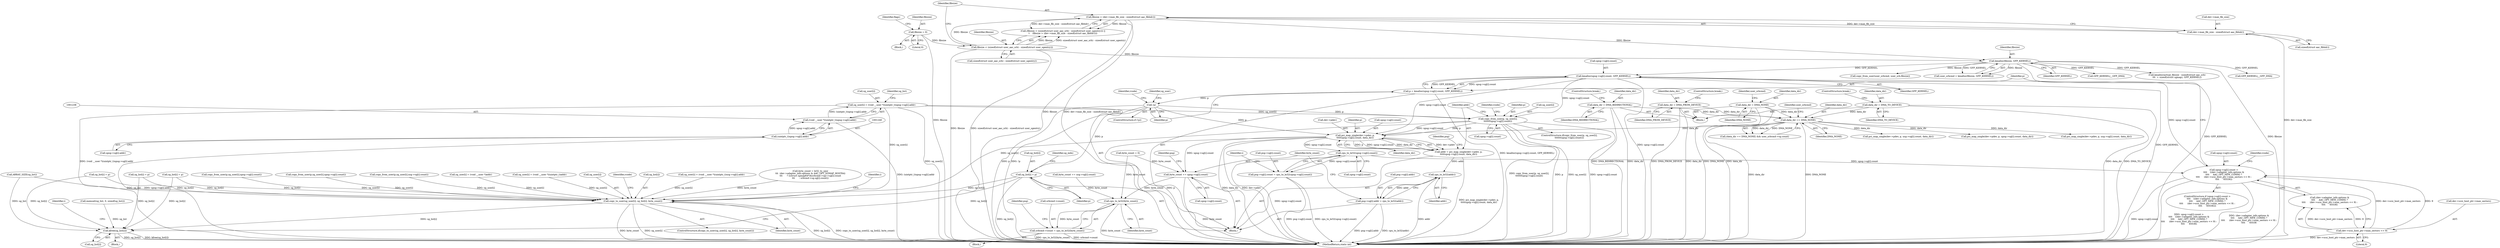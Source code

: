 digraph "0_linux_b4789b8e6be3151a955ade74872822f30e8cd914@API" {
"1001215" [label="(Call,kmalloc(upsg->sg[i].count, GFP_KERNEL))"];
"1001183" [label="(Call,upsg->sg[i].count >\n\t\t\t\t    ((dev->adapter_info.options &\n\t\t\t\t     AAC_OPT_NEW_COMM) ?\n\t\t\t\t      (dev->scsi_host_ptr->max_sectors << 9) :\n\t\t\t\t      65536))"];
"1001322" [label="(Call,cpu_to_le32(upsg->sg[i].count))"];
"1001282" [label="(Call,pci_map_single(dev->pdev, p,\n\t\t\t\t\tupsg->sg[i].count, data_dir))"];
"1001262" [label="(Call,copy_from_user(p, sg_user[i],\n\t\t\t\t\t\t\tupsg->sg[i].count))"];
"1001225" [label="(Call,!p)"];
"1001213" [label="(Call,p = kmalloc(upsg->sg[i].count, GFP_KERNEL))"];
"1001215" [label="(Call,kmalloc(upsg->sg[i].count, GFP_KERNEL))"];
"1000254" [label="(Call,kmalloc(fibsize, GFP_KERNEL))"];
"1000238" [label="(Call,fibsize > (dev->max_fib_size - sizeof(struct aac_fibhdr)))"];
"1000231" [label="(Call,fibsize < (sizeof(struct user_aac_srb) - sizeof(struct user_sgentry)))"];
"1000136" [label="(Call,fibsize = 0)"];
"1000240" [label="(Call,dev->max_fib_size - sizeof(struct aac_fibhdr))"];
"1001233" [label="(Call,sg_user[i] = (void __user *)(uintptr_t)upsg->sg[i].addr)"];
"1001237" [label="(Call,(void __user *)(uintptr_t)upsg->sg[i].addr)"];
"1001239" [label="(Call,(uintptr_t)upsg->sg[i].addr)"];
"1000446" [label="(Call,data_dir == DMA_NONE)"];
"1000363" [label="(Call,data_dir = DMA_TO_DEVICE)"];
"1000367" [label="(Call,data_dir = DMA_BIDIRECTIONAL)"];
"1000372" [label="(Call,data_dir = DMA_FROM_DEVICE)"];
"1000377" [label="(Call,data_dir = DMA_NONE)"];
"1001199" [label="(Call,dev->scsi_host_ptr->max_sectors << 9)"];
"1001248" [label="(Call,sg_list[i] = p)"];
"1001424" [label="(Call,copy_to_user(sg_user[i], sg_list[i], byte_count))"];
"1001469" [label="(Call,kfree(sg_list[i]))"];
"1001280" [label="(Call,addr = pci_map_single(dev->pdev, p,\n\t\t\t\t\tupsg->sg[i].count, data_dir))"];
"1001303" [label="(Call,cpu_to_le32(addr))"];
"1001295" [label="(Call,psg->sg[i].addr = cpu_to_le32(addr))"];
"1001305" [label="(Call,byte_count += upsg->sg[i].count)"];
"1001334" [label="(Call,cpu_to_le32(byte_count))"];
"1001330" [label="(Call,srbcmd->count = cpu_to_le32(byte_count))"];
"1001314" [label="(Call,psg->sg[i].count = cpu_to_le32(upsg->sg[i].count))"];
"1000363" [label="(Call,data_dir = DMA_TO_DEVICE)"];
"1000230" [label="(Call,(fibsize < (sizeof(struct user_aac_srb) - sizeof(struct user_sgentry))) ||\n\t    (fibsize > (dev->max_fib_size - sizeof(struct aac_fibhdr))))"];
"1000374" [label="(Identifier,DMA_FROM_DEVICE)"];
"1001331" [label="(Call,srbcmd->count)"];
"1001249" [label="(Call,sg_list[i])"];
"1000370" [label="(ControlStructure,break;)"];
"1001225" [label="(Call,!p)"];
"1001294" [label="(Identifier,data_dir)"];
"1000232" [label="(Identifier,fibsize)"];
"1000256" [label="(Identifier,GFP_KERNEL)"];
"1000141" [label="(Identifier,flags)"];
"1000267" [label="(Call,copy_from_user(user_srbcmd, user_srb,fibsize))"];
"1000377" [label="(Call,data_dir = DMA_NONE)"];
"1001252" [label="(Identifier,p)"];
"1001330" [label="(Call,srbcmd->count = cpu_to_le32(byte_count))"];
"1001182" [label="(ControlStructure,if (upsg->sg[i].count >\n\t\t\t\t    ((dev->adapter_info.options &\n\t\t\t\t     AAC_OPT_NEW_COMM) ?\n\t\t\t\t      (dev->scsi_host_ptr->max_sectors << 9) :\n\t\t\t\t      65536)))"];
"1001280" [label="(Call,addr = pci_map_single(dev->pdev, p,\n\t\t\t\t\tupsg->sg[i].count, data_dir))"];
"1000373" [label="(Identifier,data_dir)"];
"1000375" [label="(ControlStructure,break;)"];
"1000252" [label="(Call,user_srbcmd = kmalloc(fibsize, GFP_KERNEL))"];
"1001199" [label="(Call,dev->scsi_host_ptr->max_sectors << 9)"];
"1001468" [label="(Block,)"];
"1000954" [label="(Block,)"];
"1001223" [label="(Identifier,GFP_KERNEL)"];
"1001470" [label="(Call,sg_list[i])"];
"1000451" [label="(Identifier,user_srbcmd)"];
"1000384" [label="(Identifier,user_srbcmd)"];
"1001262" [label="(Call,copy_from_user(p, sg_user[i],\n\t\t\t\t\t\t\tupsg->sg[i].count))"];
"1001184" [label="(Call,upsg->sg[i].count)"];
"1000241" [label="(Call,dev->max_fib_size)"];
"1001428" [label="(Call,sg_list[i])"];
"1001264" [label="(Call,sg_user[i])"];
"1001281" [label="(Identifier,addr)"];
"1000445" [label="(Call,(data_dir == DMA_NONE) && user_srbcmd->sg.count)"];
"1000460" [label="(Call,byte_count = 0)"];
"1000553" [label="(Call,GFP_KERNEL|__GFP_DMA)"];
"1000137" [label="(Identifier,fibsize)"];
"1000231" [label="(Call,fibsize < (sizeof(struct user_aac_srb) - sizeof(struct user_sgentry)))"];
"1001335" [label="(Identifier,byte_count)"];
"1000239" [label="(Identifier,fibsize)"];
"1000448" [label="(Identifier,DMA_NONE)"];
"1001239" [label="(Call,(uintptr_t)upsg->sg[i].addr)"];
"1000824" [label="(Call,sg_list[i] = p)"];
"1001334" [label="(Call,cpu_to_le32(byte_count))"];
"1001235" [label="(Identifier,sg_user)"];
"1001299" [label="(Identifier,psg)"];
"1001467" [label="(Identifier,i)"];
"1001303" [label="(Call,cpu_to_le32(addr))"];
"1000809" [label="(Call,sg_user[i] = (void __user *)(uintptr_t)usg->sg[i].addr)"];
"1001248" [label="(Call,sg_list[i] = p)"];
"1001224" [label="(ControlStructure,if (!p))"];
"1001315" [label="(Call,psg->sg[i].count)"];
"1000255" [label="(Identifier,fibsize)"];
"1001423" [label="(ControlStructure,if(copy_to_user(sg_user[i], sg_list[i], byte_count)))"];
"1001229" [label="(Identifier,rcode)"];
"1000372" [label="(Call,data_dir = DMA_FROM_DEVICE)"];
"1000860" [label="(Call,pci_map_single(dev->pdev, p, usg->sg[i].count, data_dir))"];
"1001391" [label="(Call,byte_count = le32_to_cpu(\n\t\t\t  (dev->adapter_info.options & AAC_OPT_SGMAP_HOST64)\n\t\t\t      ? ((struct sgmap64*)&srbcmd->sg)->sg[i].count\n\t\t\t      : srbcmd->sg.sg[i].count))"];
"1000367" [label="(Call,data_dir = DMA_BIDIRECTIONAL)"];
"1001226" [label="(Identifier,p)"];
"1001234" [label="(Call,sg_user[i])"];
"1000240" [label="(Call,dev->max_fib_size - sizeof(struct aac_fibhdr))"];
"1000707" [label="(Call,kmalloc(actual_fibsize - sizeof(struct aac_srb)\n\t\t\t  + sizeof(struct sgmap), GFP_KERNEL))"];
"1000369" [label="(Identifier,DMA_BIDIRECTIONAL)"];
"1001200" [label="(Call,dev->scsi_host_ptr->max_sectors)"];
"1001215" [label="(Call,kmalloc(upsg->sg[i].count, GFP_KERNEL))"];
"1001035" [label="(Call,GFP_KERNEL|__GFP_DMA)"];
"1000368" [label="(Identifier,data_dir)"];
"1000208" [label="(Call,memset(sg_list, 0, sizeof(sg_list)))"];
"1001214" [label="(Identifier,p)"];
"1001305" [label="(Call,byte_count += upsg->sg[i].count)"];
"1000379" [label="(Identifier,DMA_NONE)"];
"1000602" [label="(Call,sg_list[i] = p)"];
"1000361" [label="(Block,)"];
"1000244" [label="(Call,sizeof(struct aac_fibhdr))"];
"1000233" [label="(Call,sizeof(struct user_aac_srb) - sizeof(struct user_sgentry))"];
"1001209" [label="(Identifier,rcode)"];
"1001322" [label="(Call,cpu_to_le32(upsg->sg[i].count))"];
"1001254" [label="(Identifier,sg_indx)"];
"1001389" [label="(Identifier,i)"];
"1001314" [label="(Call,psg->sg[i].count = cpu_to_le32(upsg->sg[i].count))"];
"1000447" [label="(Identifier,data_dir)"];
"1000378" [label="(Identifier,data_dir)"];
"1001282" [label="(Call,pci_map_single(dev->pdev, p,\n\t\t\t\t\tupsg->sg[i].count, data_dir))"];
"1001304" [label="(Identifier,addr)"];
"1000446" [label="(Call,data_dir == DMA_NONE)"];
"1001338" [label="(Identifier,psg)"];
"1001183" [label="(Call,upsg->sg[i].count >\n\t\t\t\t    ((dev->adapter_info.options &\n\t\t\t\t     AAC_OPT_NEW_COMM) ?\n\t\t\t\t      (dev->scsi_host_ptr->max_sectors << 9) :\n\t\t\t\t      65536))"];
"1001323" [label="(Call,upsg->sg[i].count)"];
"1000616" [label="(Call,copy_from_user(p,sg_user[i],upsg->sg[i].count))"];
"1000238" [label="(Call,fibsize > (dev->max_fib_size - sizeof(struct aac_fibhdr)))"];
"1000838" [label="(Call,copy_from_user(p,sg_user[i],upsg->sg[i].count))"];
"1001296" [label="(Call,psg->sg[i].addr)"];
"1000387" [label="(Call,ARRAY_SIZE(sg_list))"];
"1001286" [label="(Identifier,p)"];
"1001096" [label="(Call,copy_from_user(p,sg_user[i],usg->sg[i].count))"];
"1001261" [label="(ControlStructure,if(copy_from_user(p, sg_user[i],\n\t\t\t\t\t\t\tupsg->sg[i].count)))"];
"1001213" [label="(Call,p = kmalloc(upsg->sg[i].count, GFP_KERNEL))"];
"1001267" [label="(Call,upsg->sg[i].count)"];
"1000136" [label="(Call,fibsize = 0)"];
"1001307" [label="(Call,upsg->sg[i].count)"];
"1001082" [label="(Call,sg_list[i] = p)"];
"1001075" [label="(Call,sg_user[i] = (void __user *)addr)"];
"1000118" [label="(Block,)"];
"1001424" [label="(Call,copy_to_user(sg_user[i], sg_list[i], byte_count))"];
"1000138" [label="(Literal,0)"];
"1001205" [label="(Literal,9)"];
"1001237" [label="(Call,(void __user *)(uintptr_t)upsg->sg[i].addr)"];
"1000593" [label="(Call,sg_user[i] = (void __user *)(uintptr_t)addr)"];
"1001276" [label="(Identifier,rcode)"];
"1001250" [label="(Identifier,sg_list)"];
"1000636" [label="(Call,pci_map_single(dev->pdev, p, upsg->sg[i].count, data_dir))"];
"1001469" [label="(Call,kfree(sg_list[i]))"];
"1001431" [label="(Identifier,byte_count)"];
"1001241" [label="(Call,upsg->sg[i].addr)"];
"1001263" [label="(Identifier,p)"];
"1001178" [label="(Identifier,i)"];
"1000364" [label="(Identifier,data_dir)"];
"1001295" [label="(Call,psg->sg[i].addr = cpu_to_le32(addr))"];
"1001425" [label="(Call,sg_user[i])"];
"1001485" [label="(MethodReturn,static int)"];
"1001306" [label="(Identifier,byte_count)"];
"1001287" [label="(Call,upsg->sg[i].count)"];
"1000366" [label="(ControlStructure,break;)"];
"1001141" [label="(Call,byte_count += usg->sg[i].count)"];
"1001216" [label="(Call,upsg->sg[i].count)"];
"1000254" [label="(Call,kmalloc(fibsize, GFP_KERNEL))"];
"1001191" [label="(Call,(dev->adapter_info.options &\n\t\t\t\t     AAC_OPT_NEW_COMM) ?\n\t\t\t\t      (dev->scsi_host_ptr->max_sectors << 9) :\n\t\t\t\t      65536)"];
"1001233" [label="(Call,sg_user[i] = (void __user *)(uintptr_t)upsg->sg[i].addr)"];
"1000365" [label="(Identifier,DMA_TO_DEVICE)"];
"1001283" [label="(Call,dev->pdev)"];
"1001434" [label="(Identifier,rcode)"];
"1001179" [label="(Block,)"];
"1001318" [label="(Identifier,psg)"];
"1001116" [label="(Call,pci_map_single(dev->pdev, p, usg->sg[i].count, data_dir))"];
"1001215" -> "1001213"  [label="AST: "];
"1001215" -> "1001223"  [label="CFG: "];
"1001216" -> "1001215"  [label="AST: "];
"1001223" -> "1001215"  [label="AST: "];
"1001213" -> "1001215"  [label="CFG: "];
"1001215" -> "1001485"  [label="DDG: GFP_KERNEL"];
"1001215" -> "1001485"  [label="DDG: upsg->sg[i].count"];
"1001215" -> "1001213"  [label="DDG: upsg->sg[i].count"];
"1001215" -> "1001213"  [label="DDG: GFP_KERNEL"];
"1001183" -> "1001215"  [label="DDG: upsg->sg[i].count"];
"1000254" -> "1001215"  [label="DDG: GFP_KERNEL"];
"1001215" -> "1001262"  [label="DDG: upsg->sg[i].count"];
"1001215" -> "1001282"  [label="DDG: upsg->sg[i].count"];
"1001183" -> "1001182"  [label="AST: "];
"1001183" -> "1001191"  [label="CFG: "];
"1001184" -> "1001183"  [label="AST: "];
"1001191" -> "1001183"  [label="AST: "];
"1001209" -> "1001183"  [label="CFG: "];
"1001214" -> "1001183"  [label="CFG: "];
"1001183" -> "1001485"  [label="DDG: (dev->adapter_info.options &\n\t\t\t\t     AAC_OPT_NEW_COMM) ?\n\t\t\t\t      (dev->scsi_host_ptr->max_sectors << 9) :\n\t\t\t\t      65536"];
"1001183" -> "1001485"  [label="DDG: upsg->sg[i].count"];
"1001183" -> "1001485"  [label="DDG: upsg->sg[i].count >\n\t\t\t\t    ((dev->adapter_info.options &\n\t\t\t\t     AAC_OPT_NEW_COMM) ?\n\t\t\t\t      (dev->scsi_host_ptr->max_sectors << 9) :\n\t\t\t\t      65536)"];
"1001322" -> "1001183"  [label="DDG: upsg->sg[i].count"];
"1001199" -> "1001183"  [label="DDG: dev->scsi_host_ptr->max_sectors"];
"1001199" -> "1001183"  [label="DDG: 9"];
"1001322" -> "1001314"  [label="AST: "];
"1001322" -> "1001323"  [label="CFG: "];
"1001323" -> "1001322"  [label="AST: "];
"1001314" -> "1001322"  [label="CFG: "];
"1001322" -> "1001485"  [label="DDG: upsg->sg[i].count"];
"1001322" -> "1001314"  [label="DDG: upsg->sg[i].count"];
"1001282" -> "1001322"  [label="DDG: upsg->sg[i].count"];
"1001282" -> "1001280"  [label="AST: "];
"1001282" -> "1001294"  [label="CFG: "];
"1001283" -> "1001282"  [label="AST: "];
"1001286" -> "1001282"  [label="AST: "];
"1001287" -> "1001282"  [label="AST: "];
"1001294" -> "1001282"  [label="AST: "];
"1001280" -> "1001282"  [label="CFG: "];
"1001282" -> "1001485"  [label="DDG: dev->pdev"];
"1001282" -> "1001485"  [label="DDG: p"];
"1001282" -> "1001485"  [label="DDG: data_dir"];
"1001282" -> "1001280"  [label="DDG: dev->pdev"];
"1001282" -> "1001280"  [label="DDG: p"];
"1001282" -> "1001280"  [label="DDG: upsg->sg[i].count"];
"1001282" -> "1001280"  [label="DDG: data_dir"];
"1001262" -> "1001282"  [label="DDG: p"];
"1001262" -> "1001282"  [label="DDG: upsg->sg[i].count"];
"1001225" -> "1001282"  [label="DDG: p"];
"1000446" -> "1001282"  [label="DDG: data_dir"];
"1001282" -> "1001305"  [label="DDG: upsg->sg[i].count"];
"1001262" -> "1001261"  [label="AST: "];
"1001262" -> "1001267"  [label="CFG: "];
"1001263" -> "1001262"  [label="AST: "];
"1001264" -> "1001262"  [label="AST: "];
"1001267" -> "1001262"  [label="AST: "];
"1001276" -> "1001262"  [label="CFG: "];
"1001281" -> "1001262"  [label="CFG: "];
"1001262" -> "1001485"  [label="DDG: upsg->sg[i].count"];
"1001262" -> "1001485"  [label="DDG: copy_from_user(p, sg_user[i],\n\t\t\t\t\t\t\tupsg->sg[i].count)"];
"1001262" -> "1001485"  [label="DDG: p"];
"1001262" -> "1001485"  [label="DDG: sg_user[i]"];
"1001225" -> "1001262"  [label="DDG: p"];
"1001233" -> "1001262"  [label="DDG: sg_user[i]"];
"1001262" -> "1001424"  [label="DDG: sg_user[i]"];
"1001225" -> "1001224"  [label="AST: "];
"1001225" -> "1001226"  [label="CFG: "];
"1001226" -> "1001225"  [label="AST: "];
"1001229" -> "1001225"  [label="CFG: "];
"1001235" -> "1001225"  [label="CFG: "];
"1001225" -> "1001485"  [label="DDG: !p"];
"1001225" -> "1001485"  [label="DDG: p"];
"1001213" -> "1001225"  [label="DDG: p"];
"1001225" -> "1001248"  [label="DDG: p"];
"1001213" -> "1001179"  [label="AST: "];
"1001214" -> "1001213"  [label="AST: "];
"1001226" -> "1001213"  [label="CFG: "];
"1001213" -> "1001485"  [label="DDG: kmalloc(upsg->sg[i].count, GFP_KERNEL)"];
"1000254" -> "1000252"  [label="AST: "];
"1000254" -> "1000256"  [label="CFG: "];
"1000255" -> "1000254"  [label="AST: "];
"1000256" -> "1000254"  [label="AST: "];
"1000252" -> "1000254"  [label="CFG: "];
"1000254" -> "1001485"  [label="DDG: fibsize"];
"1000254" -> "1001485"  [label="DDG: GFP_KERNEL"];
"1000254" -> "1000252"  [label="DDG: fibsize"];
"1000254" -> "1000252"  [label="DDG: GFP_KERNEL"];
"1000238" -> "1000254"  [label="DDG: fibsize"];
"1000231" -> "1000254"  [label="DDG: fibsize"];
"1000254" -> "1000267"  [label="DDG: fibsize"];
"1000254" -> "1000553"  [label="DDG: GFP_KERNEL"];
"1000254" -> "1000707"  [label="DDG: GFP_KERNEL"];
"1000254" -> "1001035"  [label="DDG: GFP_KERNEL"];
"1000238" -> "1000230"  [label="AST: "];
"1000238" -> "1000240"  [label="CFG: "];
"1000239" -> "1000238"  [label="AST: "];
"1000240" -> "1000238"  [label="AST: "];
"1000230" -> "1000238"  [label="CFG: "];
"1000238" -> "1001485"  [label="DDG: fibsize"];
"1000238" -> "1001485"  [label="DDG: dev->max_fib_size - sizeof(struct aac_fibhdr)"];
"1000238" -> "1000230"  [label="DDG: fibsize"];
"1000238" -> "1000230"  [label="DDG: dev->max_fib_size - sizeof(struct aac_fibhdr)"];
"1000231" -> "1000238"  [label="DDG: fibsize"];
"1000240" -> "1000238"  [label="DDG: dev->max_fib_size"];
"1000231" -> "1000230"  [label="AST: "];
"1000231" -> "1000233"  [label="CFG: "];
"1000232" -> "1000231"  [label="AST: "];
"1000233" -> "1000231"  [label="AST: "];
"1000239" -> "1000231"  [label="CFG: "];
"1000230" -> "1000231"  [label="CFG: "];
"1000231" -> "1001485"  [label="DDG: sizeof(struct user_aac_srb) - sizeof(struct user_sgentry)"];
"1000231" -> "1001485"  [label="DDG: fibsize"];
"1000231" -> "1000230"  [label="DDG: fibsize"];
"1000231" -> "1000230"  [label="DDG: sizeof(struct user_aac_srb) - sizeof(struct user_sgentry)"];
"1000136" -> "1000231"  [label="DDG: fibsize"];
"1000136" -> "1000118"  [label="AST: "];
"1000136" -> "1000138"  [label="CFG: "];
"1000137" -> "1000136"  [label="AST: "];
"1000138" -> "1000136"  [label="AST: "];
"1000141" -> "1000136"  [label="CFG: "];
"1000136" -> "1001485"  [label="DDG: fibsize"];
"1000240" -> "1000244"  [label="CFG: "];
"1000241" -> "1000240"  [label="AST: "];
"1000244" -> "1000240"  [label="AST: "];
"1000240" -> "1001485"  [label="DDG: dev->max_fib_size"];
"1001233" -> "1001179"  [label="AST: "];
"1001233" -> "1001237"  [label="CFG: "];
"1001234" -> "1001233"  [label="AST: "];
"1001237" -> "1001233"  [label="AST: "];
"1001250" -> "1001233"  [label="CFG: "];
"1001233" -> "1001485"  [label="DDG: (void __user *)(uintptr_t)upsg->sg[i].addr"];
"1001233" -> "1001485"  [label="DDG: sg_user[i]"];
"1001237" -> "1001233"  [label="DDG: (uintptr_t)upsg->sg[i].addr"];
"1001233" -> "1001424"  [label="DDG: sg_user[i]"];
"1001237" -> "1001239"  [label="CFG: "];
"1001238" -> "1001237"  [label="AST: "];
"1001239" -> "1001237"  [label="AST: "];
"1001237" -> "1001485"  [label="DDG: (uintptr_t)upsg->sg[i].addr"];
"1001239" -> "1001237"  [label="DDG: upsg->sg[i].addr"];
"1001239" -> "1001241"  [label="CFG: "];
"1001240" -> "1001239"  [label="AST: "];
"1001241" -> "1001239"  [label="AST: "];
"1001239" -> "1001485"  [label="DDG: upsg->sg[i].addr"];
"1000446" -> "1000445"  [label="AST: "];
"1000446" -> "1000448"  [label="CFG: "];
"1000447" -> "1000446"  [label="AST: "];
"1000448" -> "1000446"  [label="AST: "];
"1000451" -> "1000446"  [label="CFG: "];
"1000445" -> "1000446"  [label="CFG: "];
"1000446" -> "1001485"  [label="DDG: data_dir"];
"1000446" -> "1001485"  [label="DDG: DMA_NONE"];
"1000446" -> "1000445"  [label="DDG: data_dir"];
"1000446" -> "1000445"  [label="DDG: DMA_NONE"];
"1000363" -> "1000446"  [label="DDG: data_dir"];
"1000367" -> "1000446"  [label="DDG: data_dir"];
"1000372" -> "1000446"  [label="DDG: data_dir"];
"1000377" -> "1000446"  [label="DDG: data_dir"];
"1000446" -> "1000636"  [label="DDG: data_dir"];
"1000446" -> "1000860"  [label="DDG: data_dir"];
"1000446" -> "1001116"  [label="DDG: data_dir"];
"1000363" -> "1000361"  [label="AST: "];
"1000363" -> "1000365"  [label="CFG: "];
"1000364" -> "1000363"  [label="AST: "];
"1000365" -> "1000363"  [label="AST: "];
"1000366" -> "1000363"  [label="CFG: "];
"1000363" -> "1001485"  [label="DDG: DMA_TO_DEVICE"];
"1000363" -> "1001485"  [label="DDG: data_dir"];
"1000367" -> "1000361"  [label="AST: "];
"1000367" -> "1000369"  [label="CFG: "];
"1000368" -> "1000367"  [label="AST: "];
"1000369" -> "1000367"  [label="AST: "];
"1000370" -> "1000367"  [label="CFG: "];
"1000367" -> "1001485"  [label="DDG: DMA_BIDIRECTIONAL"];
"1000367" -> "1001485"  [label="DDG: data_dir"];
"1000372" -> "1000361"  [label="AST: "];
"1000372" -> "1000374"  [label="CFG: "];
"1000373" -> "1000372"  [label="AST: "];
"1000374" -> "1000372"  [label="AST: "];
"1000375" -> "1000372"  [label="CFG: "];
"1000372" -> "1001485"  [label="DDG: data_dir"];
"1000372" -> "1001485"  [label="DDG: DMA_FROM_DEVICE"];
"1000377" -> "1000361"  [label="AST: "];
"1000377" -> "1000379"  [label="CFG: "];
"1000378" -> "1000377"  [label="AST: "];
"1000379" -> "1000377"  [label="AST: "];
"1000384" -> "1000377"  [label="CFG: "];
"1000377" -> "1001485"  [label="DDG: DMA_NONE"];
"1000377" -> "1001485"  [label="DDG: data_dir"];
"1001199" -> "1001191"  [label="AST: "];
"1001199" -> "1001205"  [label="CFG: "];
"1001200" -> "1001199"  [label="AST: "];
"1001205" -> "1001199"  [label="AST: "];
"1001191" -> "1001199"  [label="CFG: "];
"1001199" -> "1001485"  [label="DDG: dev->scsi_host_ptr->max_sectors"];
"1001199" -> "1001191"  [label="DDG: dev->scsi_host_ptr->max_sectors"];
"1001199" -> "1001191"  [label="DDG: 9"];
"1001248" -> "1001179"  [label="AST: "];
"1001248" -> "1001252"  [label="CFG: "];
"1001249" -> "1001248"  [label="AST: "];
"1001252" -> "1001248"  [label="AST: "];
"1001254" -> "1001248"  [label="CFG: "];
"1001248" -> "1001485"  [label="DDG: sg_list[i]"];
"1001248" -> "1001424"  [label="DDG: sg_list[i]"];
"1001248" -> "1001469"  [label="DDG: sg_list[i]"];
"1001424" -> "1001423"  [label="AST: "];
"1001424" -> "1001431"  [label="CFG: "];
"1001425" -> "1001424"  [label="AST: "];
"1001428" -> "1001424"  [label="AST: "];
"1001431" -> "1001424"  [label="AST: "];
"1001434" -> "1001424"  [label="CFG: "];
"1001389" -> "1001424"  [label="CFG: "];
"1001424" -> "1001485"  [label="DDG: sg_user[i]"];
"1001424" -> "1001485"  [label="DDG: sg_list[i]"];
"1001424" -> "1001485"  [label="DDG: copy_to_user(sg_user[i], sg_list[i], byte_count)"];
"1001424" -> "1001485"  [label="DDG: byte_count"];
"1000809" -> "1001424"  [label="DDG: sg_user[i]"];
"1000616" -> "1001424"  [label="DDG: sg_user[i]"];
"1001096" -> "1001424"  [label="DDG: sg_user[i]"];
"1000593" -> "1001424"  [label="DDG: sg_user[i]"];
"1001075" -> "1001424"  [label="DDG: sg_user[i]"];
"1000838" -> "1001424"  [label="DDG: sg_user[i]"];
"1000387" -> "1001424"  [label="DDG: sg_list"];
"1001082" -> "1001424"  [label="DDG: sg_list[i]"];
"1000602" -> "1001424"  [label="DDG: sg_list[i]"];
"1000824" -> "1001424"  [label="DDG: sg_list[i]"];
"1001391" -> "1001424"  [label="DDG: byte_count"];
"1001424" -> "1001469"  [label="DDG: sg_list[i]"];
"1001469" -> "1001468"  [label="AST: "];
"1001469" -> "1001470"  [label="CFG: "];
"1001470" -> "1001469"  [label="AST: "];
"1001467" -> "1001469"  [label="CFG: "];
"1001469" -> "1001485"  [label="DDG: kfree(sg_list[i])"];
"1001469" -> "1001485"  [label="DDG: sg_list[i]"];
"1000208" -> "1001469"  [label="DDG: sg_list"];
"1000387" -> "1001469"  [label="DDG: sg_list"];
"1001082" -> "1001469"  [label="DDG: sg_list[i]"];
"1000602" -> "1001469"  [label="DDG: sg_list[i]"];
"1000824" -> "1001469"  [label="DDG: sg_list[i]"];
"1001280" -> "1001179"  [label="AST: "];
"1001281" -> "1001280"  [label="AST: "];
"1001299" -> "1001280"  [label="CFG: "];
"1001280" -> "1001485"  [label="DDG: pci_map_single(dev->pdev, p,\n\t\t\t\t\tupsg->sg[i].count, data_dir)"];
"1001280" -> "1001303"  [label="DDG: addr"];
"1001303" -> "1001295"  [label="AST: "];
"1001303" -> "1001304"  [label="CFG: "];
"1001304" -> "1001303"  [label="AST: "];
"1001295" -> "1001303"  [label="CFG: "];
"1001303" -> "1001485"  [label="DDG: addr"];
"1001303" -> "1001295"  [label="DDG: addr"];
"1001295" -> "1001179"  [label="AST: "];
"1001296" -> "1001295"  [label="AST: "];
"1001306" -> "1001295"  [label="CFG: "];
"1001295" -> "1001485"  [label="DDG: psg->sg[i].addr"];
"1001295" -> "1001485"  [label="DDG: cpu_to_le32(addr)"];
"1001305" -> "1001179"  [label="AST: "];
"1001305" -> "1001307"  [label="CFG: "];
"1001306" -> "1001305"  [label="AST: "];
"1001307" -> "1001305"  [label="AST: "];
"1001318" -> "1001305"  [label="CFG: "];
"1001305" -> "1001485"  [label="DDG: byte_count"];
"1000460" -> "1001305"  [label="DDG: byte_count"];
"1001305" -> "1001334"  [label="DDG: byte_count"];
"1001334" -> "1001330"  [label="AST: "];
"1001334" -> "1001335"  [label="CFG: "];
"1001335" -> "1001334"  [label="AST: "];
"1001330" -> "1001334"  [label="CFG: "];
"1001334" -> "1001485"  [label="DDG: byte_count"];
"1001334" -> "1001330"  [label="DDG: byte_count"];
"1000460" -> "1001334"  [label="DDG: byte_count"];
"1001141" -> "1001334"  [label="DDG: byte_count"];
"1001330" -> "1000954"  [label="AST: "];
"1001331" -> "1001330"  [label="AST: "];
"1001338" -> "1001330"  [label="CFG: "];
"1001330" -> "1001485"  [label="DDG: cpu_to_le32(byte_count)"];
"1001330" -> "1001485"  [label="DDG: srbcmd->count"];
"1001314" -> "1001179"  [label="AST: "];
"1001315" -> "1001314"  [label="AST: "];
"1001178" -> "1001314"  [label="CFG: "];
"1001314" -> "1001485"  [label="DDG: psg->sg[i].count"];
"1001314" -> "1001485"  [label="DDG: cpu_to_le32(upsg->sg[i].count)"];
}
